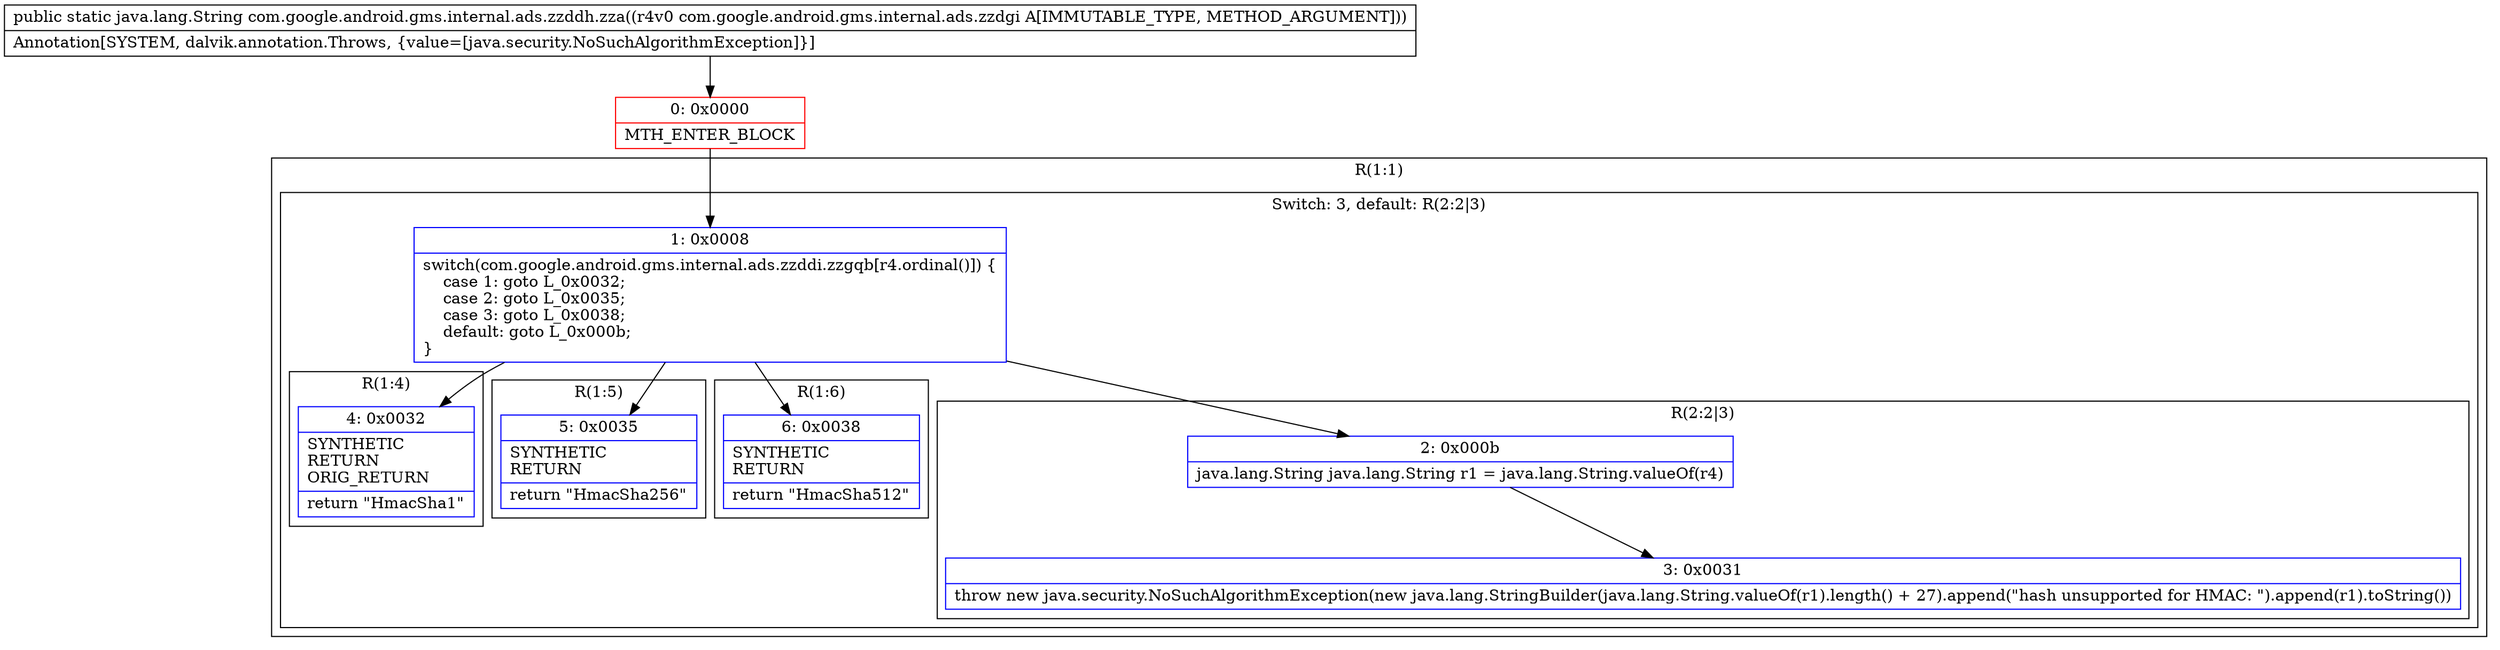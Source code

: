 digraph "CFG forcom.google.android.gms.internal.ads.zzddh.zza(Lcom\/google\/android\/gms\/internal\/ads\/zzdgi;)Ljava\/lang\/String;" {
subgraph cluster_Region_1449352420 {
label = "R(1:1)";
node [shape=record,color=blue];
subgraph cluster_SwitchRegion_1608342859 {
label = "Switch: 3, default: R(2:2|3)";
node [shape=record,color=blue];
Node_1 [shape=record,label="{1\:\ 0x0008|switch(com.google.android.gms.internal.ads.zzddi.zzgqb[r4.ordinal()]) \{\l    case 1: goto L_0x0032;\l    case 2: goto L_0x0035;\l    case 3: goto L_0x0038;\l    default: goto L_0x000b;\l\}\l}"];
subgraph cluster_Region_403454311 {
label = "R(1:4)";
node [shape=record,color=blue];
Node_4 [shape=record,label="{4\:\ 0x0032|SYNTHETIC\lRETURN\lORIG_RETURN\l|return \"HmacSha1\"\l}"];
}
subgraph cluster_Region_649072356 {
label = "R(1:5)";
node [shape=record,color=blue];
Node_5 [shape=record,label="{5\:\ 0x0035|SYNTHETIC\lRETURN\l|return \"HmacSha256\"\l}"];
}
subgraph cluster_Region_1786307242 {
label = "R(1:6)";
node [shape=record,color=blue];
Node_6 [shape=record,label="{6\:\ 0x0038|SYNTHETIC\lRETURN\l|return \"HmacSha512\"\l}"];
}
subgraph cluster_Region_1653533842 {
label = "R(2:2|3)";
node [shape=record,color=blue];
Node_2 [shape=record,label="{2\:\ 0x000b|java.lang.String java.lang.String r1 = java.lang.String.valueOf(r4)\l}"];
Node_3 [shape=record,label="{3\:\ 0x0031|throw new java.security.NoSuchAlgorithmException(new java.lang.StringBuilder(java.lang.String.valueOf(r1).length() + 27).append(\"hash unsupported for HMAC: \").append(r1).toString())\l}"];
}
}
}
Node_0 [shape=record,color=red,label="{0\:\ 0x0000|MTH_ENTER_BLOCK\l}"];
MethodNode[shape=record,label="{public static java.lang.String com.google.android.gms.internal.ads.zzddh.zza((r4v0 com.google.android.gms.internal.ads.zzdgi A[IMMUTABLE_TYPE, METHOD_ARGUMENT]))  | Annotation[SYSTEM, dalvik.annotation.Throws, \{value=[java.security.NoSuchAlgorithmException]\}]\l}"];
MethodNode -> Node_0;
Node_1 -> Node_2;
Node_1 -> Node_4;
Node_1 -> Node_5;
Node_1 -> Node_6;
Node_2 -> Node_3;
Node_0 -> Node_1;
}

